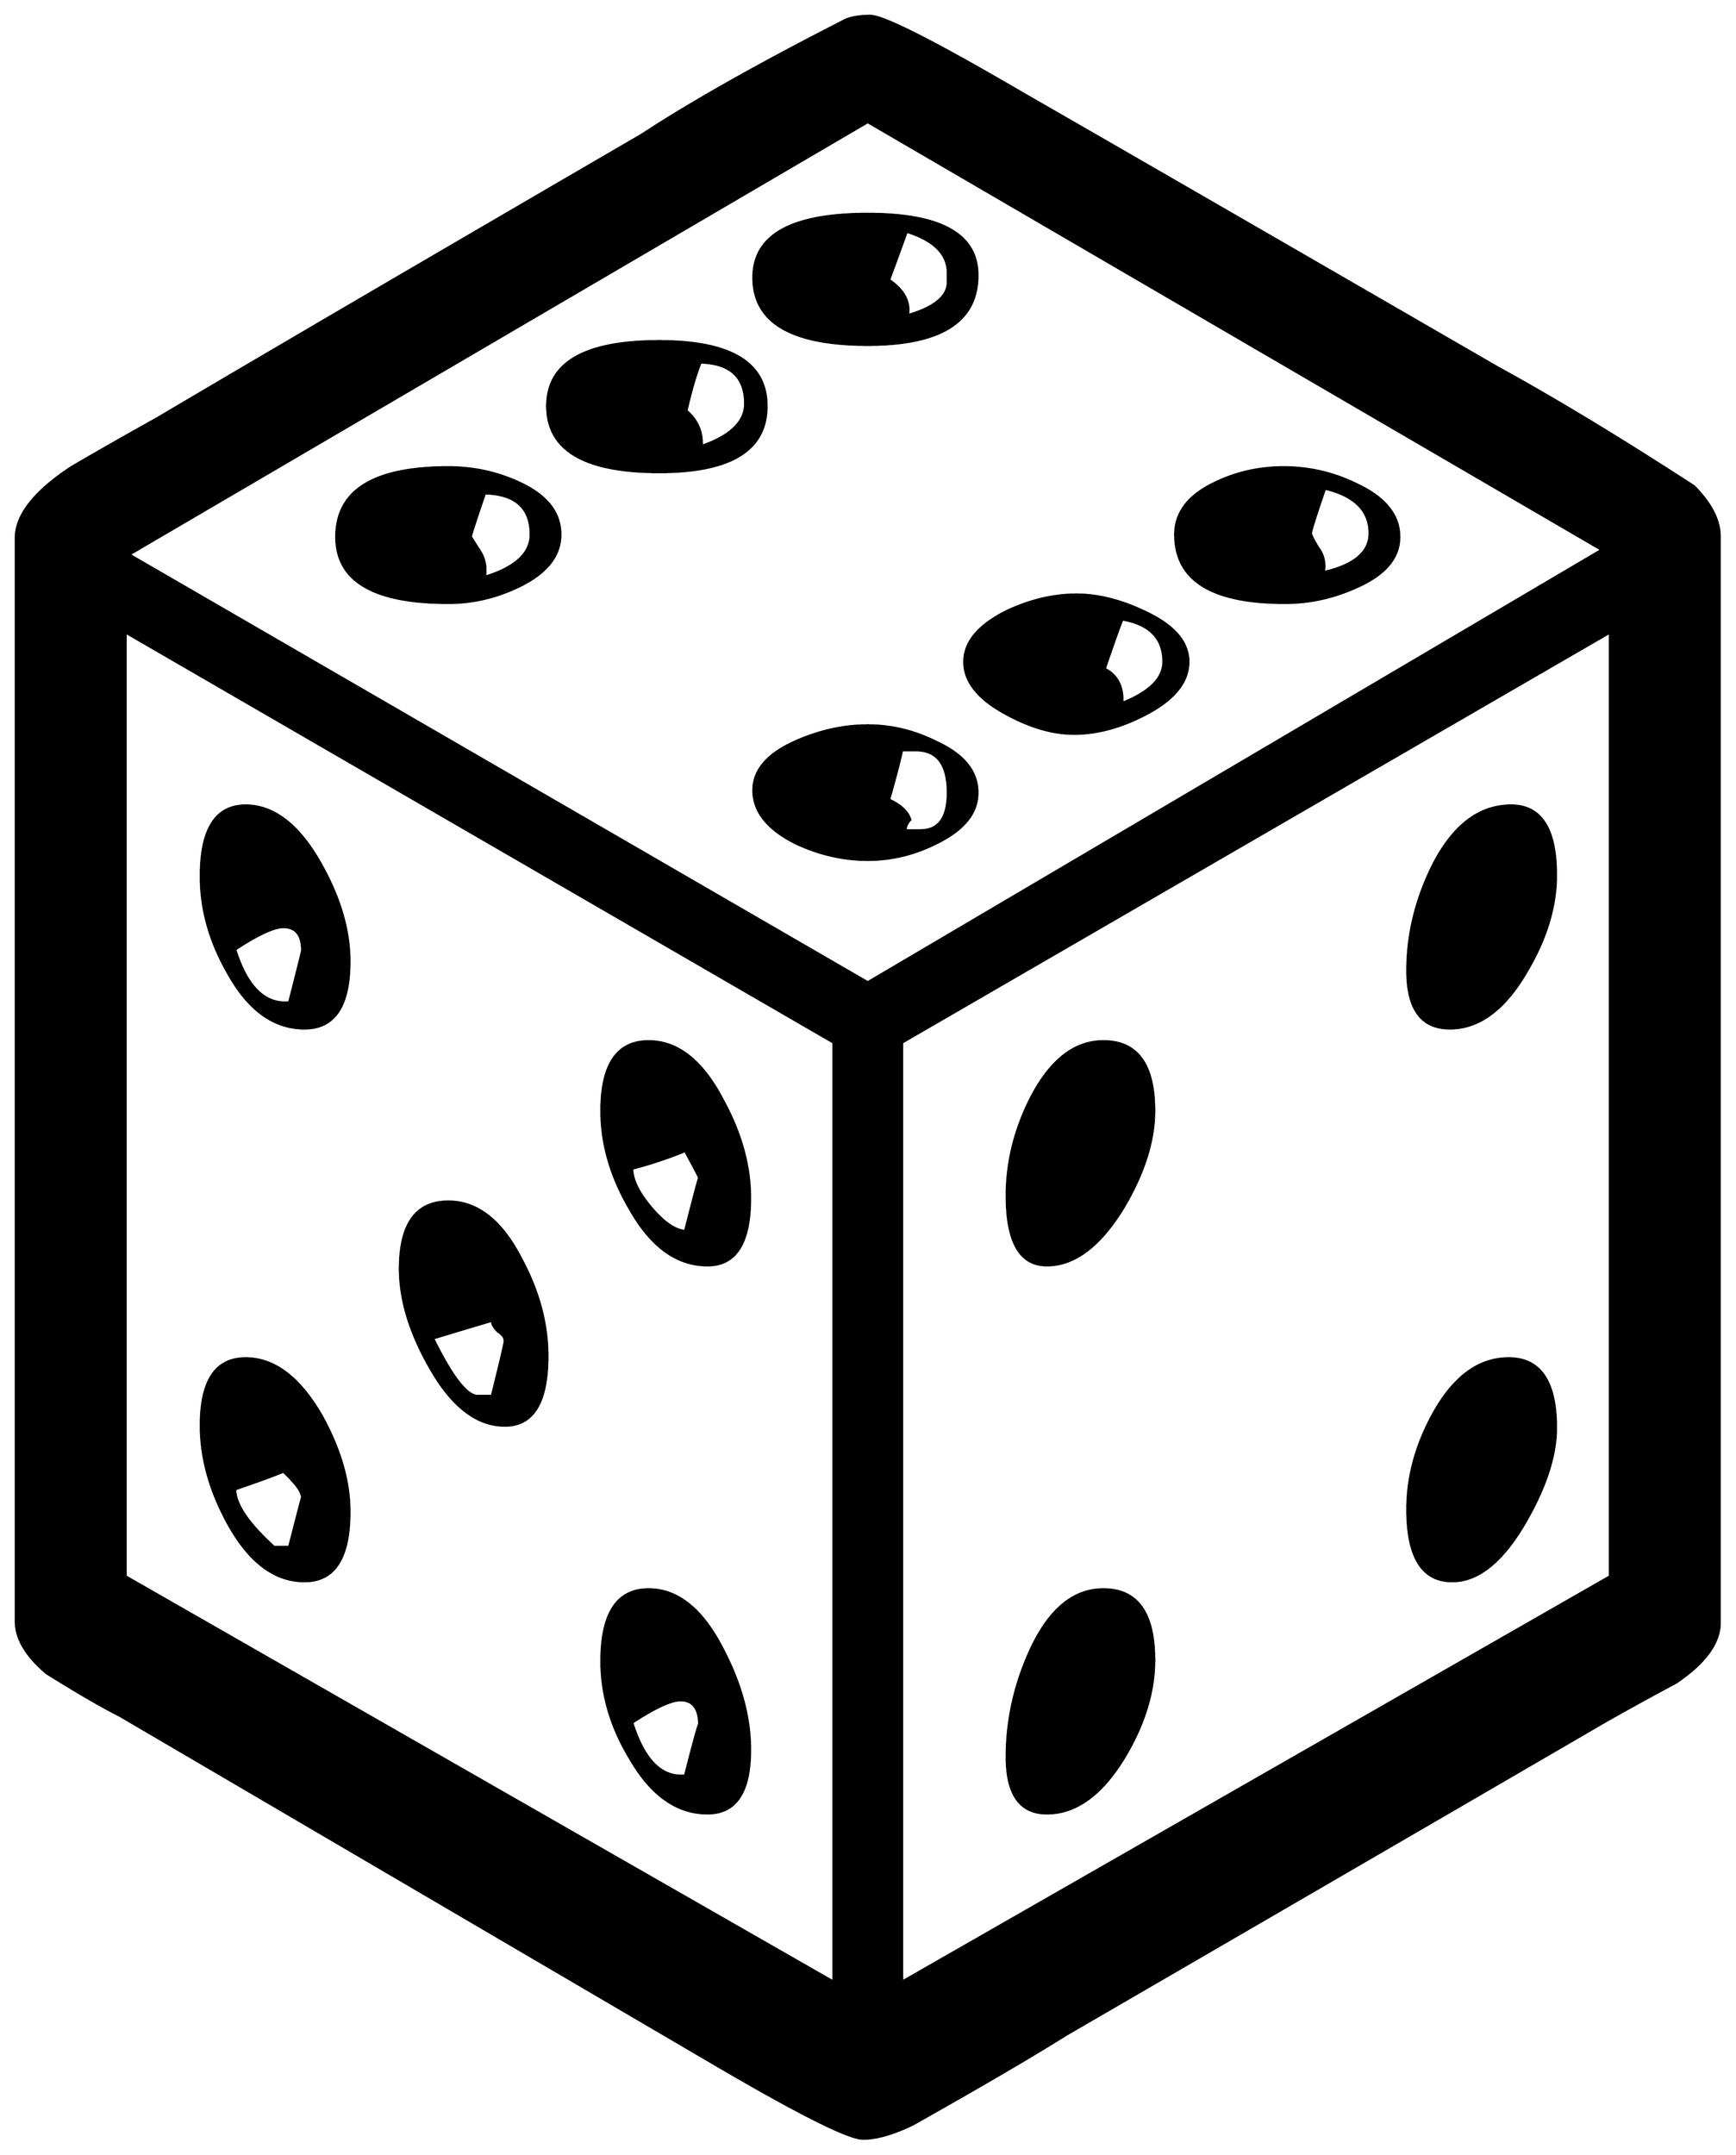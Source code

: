 


\begin{tikzpicture}[y=0.80pt, x=0.80pt, yscale=-1.0, xscale=1.0, inner sep=0pt, outer sep=0pt]
\begin{scope}[shift={(100.0,1700.0)},nonzero rule]
  \path[draw=.,fill=.,line width=1.600pt] (1528.0,-114.0) ..
    controls (1528.0,-96.667) and (1515.667,-79.667) .. (1491.0,-63.0)
    .. controls (1471.0,-52.333) and (1451.0,-41.333) ..
    (1431.0,-30.0) .. controls (1329.0,29.333) and (1176.333,118.0)
    .. (973.0,236.0) .. controls (944.333,254.0) and (901.0,279.333)
    .. (843.0,312.0) .. controls (826.333,320.0) and (812.333,324.0)
    .. (801.0,324.0) .. controls (789.0,324.0) and (747.667,303.333)
    .. (677.0,262.0) -- (170.0,-35.0) .. controls (155.333,-42.333)
    and (134.667,-54.333) .. (108.0,-71.0) .. controls (90.667,-85.667)
    and (82.0,-100.333) .. (82.0,-115.0) -- (82.0,-1034.0) ..
    controls (82.0,-1053.333) and (97.667,-1073.333) ..
    (129.0,-1094.0) .. controls (153.0,-1108.0) and
    (177.0,-1121.667) .. (201.0,-1135.0) .. controls
    (292.333,-1189.0) and (429.667,-1269.333) .. (613.0,-1376.0) ..
    controls (655.667,-1404.0) and (713.667,-1436.667) ..
    (787.0,-1474.0) .. controls (792.333,-1476.0) and
    (799.0,-1477.0) .. (807.0,-1477.0) .. controls
    (818.333,-1477.0) and (861.667,-1455.0) .. (937.0,-1411.0) ..
    controls (1026.333,-1359.667) and (1160.333,-1282.333) ..
    (1339.0,-1179.0) .. controls (1387.667,-1152.333) and
    (1443.333,-1118.667) .. (1506.0,-1078.0) .. controls
    (1520.667,-1063.333) and (1528.0,-1049.0) .. (1528.0,-1035.0) --
    (1528.0,-114.0) -- cycle(1428.0,-1024.0) -- (805.0,-1387.0)
    -- (178.0,-1020.0) -- (805.0,-657.0) -- (1428.0,-1024.0) --
    cycle(1435.0,-153.0) -- (1435.0,-954.0) -- (834.0,-606.0) --
    (834.0,191.0) -- (1435.0,-153.0) -- cycle(776.0,191.0) --
    (776.0,-606.0) -- (175.0,-954.0) -- (175.0,-153.0) --
    (776.0,191.0) -- cycle(1256.0,-1035.0) .. controls
    (1256.0,-1017.0) and (1243.667,-1002.667) .. (1219.0,-992.0) ..
    controls (1199.667,-983.333) and (1179.667,-979.0) ..
    (1159.0,-979.0) .. controls (1097.0,-979.0) and
    (1066.0,-998.333) .. (1066.0,-1037.0) .. controls
    (1066.0,-1055.667) and (1077.333,-1070.333) .. (1100.0,-1081.0) ..
    controls (1118.0,-1089.667) and (1137.333,-1094.0) ..
    (1158.0,-1094.0) .. controls (1179.333,-1094.0) and
    (1199.667,-1089.333) .. (1219.0,-1080.0) .. controls
    (1243.667,-1068.667) and (1256.0,-1053.667) .. (1256.0,-1035.0) --
    cycle(898.0,-1257.0) .. controls (898.0,-1217.667) and
    (867.0,-1198.0) .. (805.0,-1198.0) .. controls
    (740.333,-1198.0) and (708.0,-1217.0) .. (708.0,-1255.0) ..
    controls (708.0,-1291.0) and (740.333,-1309.0) ..
    (805.0,-1309.0) .. controls (867.0,-1309.0) and
    (898.0,-1291.667) .. (898.0,-1257.0) -- cycle(1389.0,-748.0)
    .. controls (1389.0,-721.333) and (1380.667,-694.0) ..
    (1364.0,-666.0) .. controls (1345.333,-634.0) and
    (1323.667,-618.0) .. (1299.0,-618.0) .. controls
    (1275.0,-618.0) and (1263.0,-634.333) .. (1263.0,-667.0) ..
    controls (1263.0,-697.0) and (1270.0,-726.333) ..
    (1284.0,-755.0) .. controls (1301.333,-789.667) and
    (1323.667,-807.0) .. (1351.0,-807.0) .. controls
    (1376.333,-807.0) and (1389.0,-787.333) .. (1389.0,-748.0) --
    cycle(1077.0,-929.0) .. controls (1077.0,-911.667) and
    (1064.667,-896.667) .. (1040.0,-884.0) .. controls
    (1019.333,-873.333) and (999.333,-868.0) .. (980.0,-868.0) ..
    controls (962.0,-868.0) and (942.667,-873.667) .. (922.0,-885.0)
    .. controls (898.667,-897.667) and (887.0,-912.333) ..
    (887.0,-929.0) .. controls (887.0,-945.667) and (899.0,-960.0)
    .. (923.0,-972.0) .. controls (943.0,-981.333) and
    (962.667,-986.0) .. (982.0,-986.0) .. controls (1000.667,-986.0)
    and (1020.333,-981.0) .. (1041.0,-971.0) .. controls
    (1065.0,-959.667) and (1077.0,-945.667) .. (1077.0,-929.0) --
    cycle(719.0,-1146.0) .. controls (719.0,-1108.667) and
    (688.667,-1090.0) .. (628.0,-1090.0) .. controls
    (564.667,-1090.0) and (533.0,-1108.667) .. (533.0,-1146.0) ..
    controls (533.0,-1182.667) and (564.667,-1201.0) ..
    (628.0,-1201.0) .. controls (688.667,-1201.0) and
    (719.0,-1182.667) .. (719.0,-1146.0) -- cycle(898.0,-818.0) ..
    controls (898.0,-800.667) and (886.333,-786.333) .. (863.0,-775.0)
    .. controls (844.333,-765.667) and (825.0,-761.0) ..
    (805.0,-761.0) .. controls (784.333,-761.0) and (764.0,-765.667)
    .. (744.0,-775.0) .. controls (720.0,-787.0) and
    (708.0,-802.0) .. (708.0,-820.0) .. controls (708.0,-837.333)
    and (720.333,-851.333) .. (745.0,-862.0) .. controls
    (765.0,-870.667) and (785.0,-875.0) .. (805.0,-875.0) ..
    controls (825.0,-875.0) and (844.333,-870.333) .. (863.0,-861.0)
    .. controls (886.333,-850.333) and (898.0,-836.0) ..
    (898.0,-818.0) -- cycle(1389.0,-279.0) .. controls
    (1389.0,-255.667) and (1380.333,-229.0) .. (1363.0,-199.0) ..
    controls (1343.667,-165.667) and (1323.0,-149.0) ..
    (1301.0,-149.0) .. controls (1275.667,-149.0) and
    (1263.0,-169.333) .. (1263.0,-210.0) .. controls
    (1263.0,-237.333) and (1270.333,-264.333) .. (1285.0,-291.0) ..
    controls (1302.333,-322.333) and (1323.667,-338.0) ..
    (1349.0,-338.0) .. controls (1375.667,-338.0) and
    (1389.0,-318.333) .. (1389.0,-279.0) -- cycle(1048.0,-548.0)
    .. controls (1048.0,-522.667) and (1039.333,-495.333) ..
    (1022.0,-466.0) .. controls (1002.0,-433.333) and
    (980.333,-417.0) .. (957.0,-417.0) .. controls (934.333,-417.0)
    and (923.0,-436.667) .. (923.0,-476.0) .. controls
    (923.0,-504.0) and (929.667,-531.333) .. (943.0,-558.0) ..
    controls (959.667,-590.667) and (980.333,-607.0) ..
    (1005.0,-607.0) .. controls (1033.667,-607.0) and
    (1048.0,-587.333) .. (1048.0,-548.0) -- cycle(544.0,-1037.0)
    .. controls (544.0,-1019.0) and (532.333,-1004.333) ..
    (509.0,-993.0) .. controls (489.667,-983.667) and (469.667,-979.0)
    .. (449.0,-979.0) .. controls (385.667,-979.0) and
    (354.0,-997.667) .. (354.0,-1035.0) .. controls
    (354.0,-1074.333) and (385.667,-1094.0) .. (449.0,-1094.0) ..
    controls (470.333,-1094.0) and (490.333,-1089.667) ..
    (509.0,-1081.0) .. controls (532.333,-1070.333) and
    (544.0,-1055.667) .. (544.0,-1037.0) -- cycle(705.0,-474.0) ..
    controls (705.0,-436.0) and (693.0,-417.0) .. (669.0,-417.0)
    .. controls (643.0,-417.0) and (621.0,-433.0) ..
    (603.0,-465.0) .. controls (587.0,-492.333) and (579.0,-520.0)
    .. (579.0,-548.0) .. controls (579.0,-587.333) and
    (592.333,-607.0) .. (619.0,-607.0) .. controls (643.667,-607.0)
    and (664.667,-590.333) .. (682.0,-557.0) .. controls
    (697.333,-529.0) and (705.0,-501.333) .. (705.0,-474.0) --
    cycle(1048.0,-82.0) .. controls (1048.0,-55.333) and
    (1039.667,-28.0) .. (1023.0,0.0) .. controls (1003.667,32.0) and
    (981.667,48.0) .. (957.0,48.0) .. controls (934.333,48.0) and
    (923.0,32.0) .. (923.0,0.0) .. controls (923.0,-30.0) and
    (929.333,-59.333) .. (942.0,-88.0) .. controls (958.0,-124.0)
    and (979.0,-142.0) .. (1005.0,-142.0) .. controls
    (1033.667,-142.0) and (1048.0,-122.0) .. (1048.0,-82.0) --
    cycle(365.0,-675.0) .. controls (365.0,-637.0) and
    (352.333,-618.0) .. (327.0,-618.0) .. controls (301.0,-618.0)
    and (279.333,-633.667) .. (262.0,-665.0) .. controls
    (246.667,-691.667) and (239.0,-719.0) .. (239.0,-747.0) ..
    controls (239.0,-787.0) and (251.667,-807.0) .. (277.0,-807.0)
    .. controls (301.0,-807.0) and (322.333,-790.333) ..
    (341.0,-757.0) .. controls (357.0,-728.333) and (365.0,-701.0)
    .. (365.0,-675.0) -- cycle(533.0,-340.0) .. controls
    (533.0,-300.667) and (521.0,-281.0) .. (497.0,-281.0) ..
    controls (473.0,-281.0) and (451.667,-297.667) .. (433.0,-331.0)
    .. controls (416.333,-360.333) and (408.0,-388.0) ..
    (408.0,-414.0) .. controls (408.0,-452.0) and (421.667,-471.0)
    .. (449.0,-471.0) .. controls (473.667,-471.0) and
    (494.333,-454.667) .. (511.0,-422.0) .. controls (525.667,-394.667)
    and (533.0,-367.333) .. (533.0,-340.0) -- cycle(705.0,-6.0) ..
    controls (705.0,30.0) and (693.0,48.0) .. (669.0,48.0) ..
    controls (643.0,48.0) and (621.0,32.333) .. (603.0,1.0) ..
    controls (587.0,-25.667) and (579.0,-53.0) .. (579.0,-81.0) ..
    controls (579.0,-121.667) and (592.333,-142.0) .. (619.0,-142.0)
    .. controls (643.667,-142.0) and (664.667,-125.0) ..
    (682.0,-91.0) .. controls (697.333,-61.667) and (705.0,-33.333) ..
    (705.0,-6.0) -- cycle(365.0,-208.0) .. controls
    (365.0,-168.667) and (352.333,-149.0) .. (327.0,-149.0) ..
    controls (301.667,-149.0) and (280.0,-165.333) .. (262.0,-198.0)
    .. controls (246.667,-226.0) and (239.0,-253.667) ..
    (239.0,-281.0) .. controls (239.0,-319.0) and (251.667,-338.0)
    .. (277.0,-338.0) .. controls (301.0,-338.0) and
    (322.333,-322.0) .. (341.0,-290.0) .. controls (357.0,-261.333)
    and (365.0,-234.0) .. (365.0,-208.0) --
    cycle(1231.0,-1038.0) .. controls (1231.0,-1057.333) and
    (1218.333,-1070.0) .. (1193.0,-1076.0) .. controls
    (1185.0,-1052.667) and (1181.0,-1040.0) .. (1181.0,-1038.0) ..
    controls (1181.0,-1036.667) and (1183.0,-1032.667) ..
    (1187.0,-1026.0) .. controls (1191.667,-1020.0) and
    (1193.333,-1013.0) .. (1192.0,-1005.0) .. controls
    (1218.0,-1011.0) and (1231.0,-1022.0) .. (1231.0,-1038.0) --
    cycle(873.0,-1251.0) -- (873.0,-1259.0) .. controls
    (873.0,-1275.0) and (861.333,-1286.667) .. (838.0,-1294.0) ..
    controls (834.667,-1284.667) and (829.667,-1271.0) ..
    (823.0,-1253.0) .. controls (835.667,-1244.333) and
    (841.0,-1234.333) .. (839.0,-1223.0) .. controls
    (861.667,-1229.667) and (873.0,-1239.0) .. (873.0,-1251.0) --
    cycle(1056.0,-929.0) .. controls (1056.0,-949.0) and
    (1044.333,-961.0) .. (1021.0,-965.0) .. controls
    (1019.0,-960.333) and (1014.0,-946.333) .. (1006.0,-923.0) ..
    controls (1016.667,-917.667) and (1021.667,-908.0) ..
    (1021.0,-894.0) .. controls (1044.333,-903.333) and
    (1056.0,-915.0) .. (1056.0,-929.0) -- cycle(701.0,-1148.0)
    .. controls (701.0,-1170.667) and (688.333,-1182.333) ..
    (663.0,-1183.0) .. controls (659.0,-1173.0) and
    (655.0,-1159.333) .. (651.0,-1142.0) .. controls
    (660.333,-1134.0) and (664.667,-1124.0) .. (664.0,-1112.0) ..
    controls (688.667,-1120.667) and (701.0,-1132.667) ..
    (701.0,-1148.0) -- cycle(873.0,-818.0) .. controls
    (873.0,-842.0) and (864.0,-854.0) .. (846.0,-854.0) --
    (834.0,-854.0) .. controls (832.0,-844.667) and (828.333,-830.667)
    .. (823.0,-812.0) .. controls (833.0,-807.333) and
    (839.0,-801.667) .. (841.0,-795.0) .. controls (838.333,-792.333)
    and (837.0,-789.333) .. (837.0,-786.0) -- (850.0,-786.0) ..
    controls (865.333,-786.0) and (873.0,-796.667) .. (873.0,-818.0)
    -- cycle(519.0,-1037.0) .. controls (519.0,-1059.667) and
    (506.0,-1071.333) .. (480.0,-1072.0) .. controls
    (472.0,-1048.667) and (468.0,-1036.333) .. (468.0,-1035.0) ..
    controls (468.0,-1035.0) and (470.333,-1031.333) ..
    (475.0,-1024.0) .. controls (479.667,-1017.333) and
    (481.333,-1009.667) .. (480.0,-1001.0) .. controls
    (506.0,-1009.0) and (519.0,-1021.0) .. (519.0,-1037.0) --
    cycle(662.0,-491.0) .. controls (662.0,-491.667) and
    (658.0,-499.333) .. (650.0,-514.0) .. controls (635.333,-508.0)
    and (620.333,-503.0) .. (605.0,-499.0) .. controls
    (605.0,-489.667) and (610.333,-478.667) .. (621.0,-466.0) ..
    controls (631.667,-453.333) and (641.333,-446.667) .. (650.0,-446.0)
    .. controls (658.0,-477.333) and (662.0,-492.333) ..
    (662.0,-491.0) -- cycle(325.0,-684.0) .. controls
    (325.0,-697.333) and (319.667,-704.0) .. (309.0,-704.0) ..
    controls (301.0,-704.0) and (287.333,-697.667) .. (268.0,-685.0)
    .. controls (278.0,-653.0) and (293.333,-638.0) ..
    (314.0,-640.0) .. controls (321.333,-668.667) and (325.0,-683.333)
    .. (325.0,-684.0) -- cycle(497.0,-353.0) .. controls
    (497.0,-355.667) and (495.0,-358.333) .. (491.0,-361.0) ..
    controls (487.667,-364.333) and (486.0,-367.333) .. (486.0,-370.0)
    .. controls (474.667,-366.667) and (458.0,-361.667) ..
    (436.0,-355.0) .. controls (452.0,-322.333) and (464.667,-306.0)
    .. (474.0,-306.0) -- (486.0,-306.0) .. controls
    (493.333,-335.333) and (497.0,-351.0) .. (497.0,-353.0) --
    cycle(662.0,-27.0) .. controls (662.0,-41.0) and
    (656.667,-48.0) .. (646.0,-48.0) .. controls (638.0,-48.0) and
    (624.333,-41.667) .. (605.0,-29.0) .. controls (615.0,3.0) and
    (630.0,18.0) .. (650.0,16.0) .. controls (658.0,-15.333) and
    (662.0,-29.667) .. (662.0,-27.0) -- cycle(325.0,-220.0) ..
    controls (325.0,-224.667) and (319.667,-232.0) .. (309.0,-242.0)
    .. controls (303.0,-239.333) and (289.333,-234.333) ..
    (268.0,-227.0) .. controls (268.0,-214.333) and (279.0,-198.0)
    .. (301.0,-178.0) -- (314.0,-178.0) .. controls
    (321.333,-206.667) and (325.0,-220.667) .. (325.0,-220.0) --
    cycle;
\end{scope}

\end{tikzpicture}

